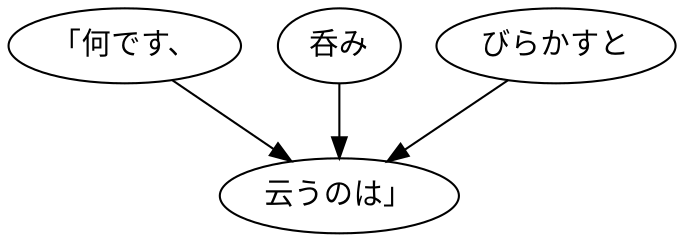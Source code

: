 digraph graph8242 {
	node0 [label="「何です、"];
	node1 [label="呑み"];
	node2 [label="びらかすと"];
	node3 [label="云うのは」"];
	node0 -> node3;
	node1 -> node3;
	node2 -> node3;
}
